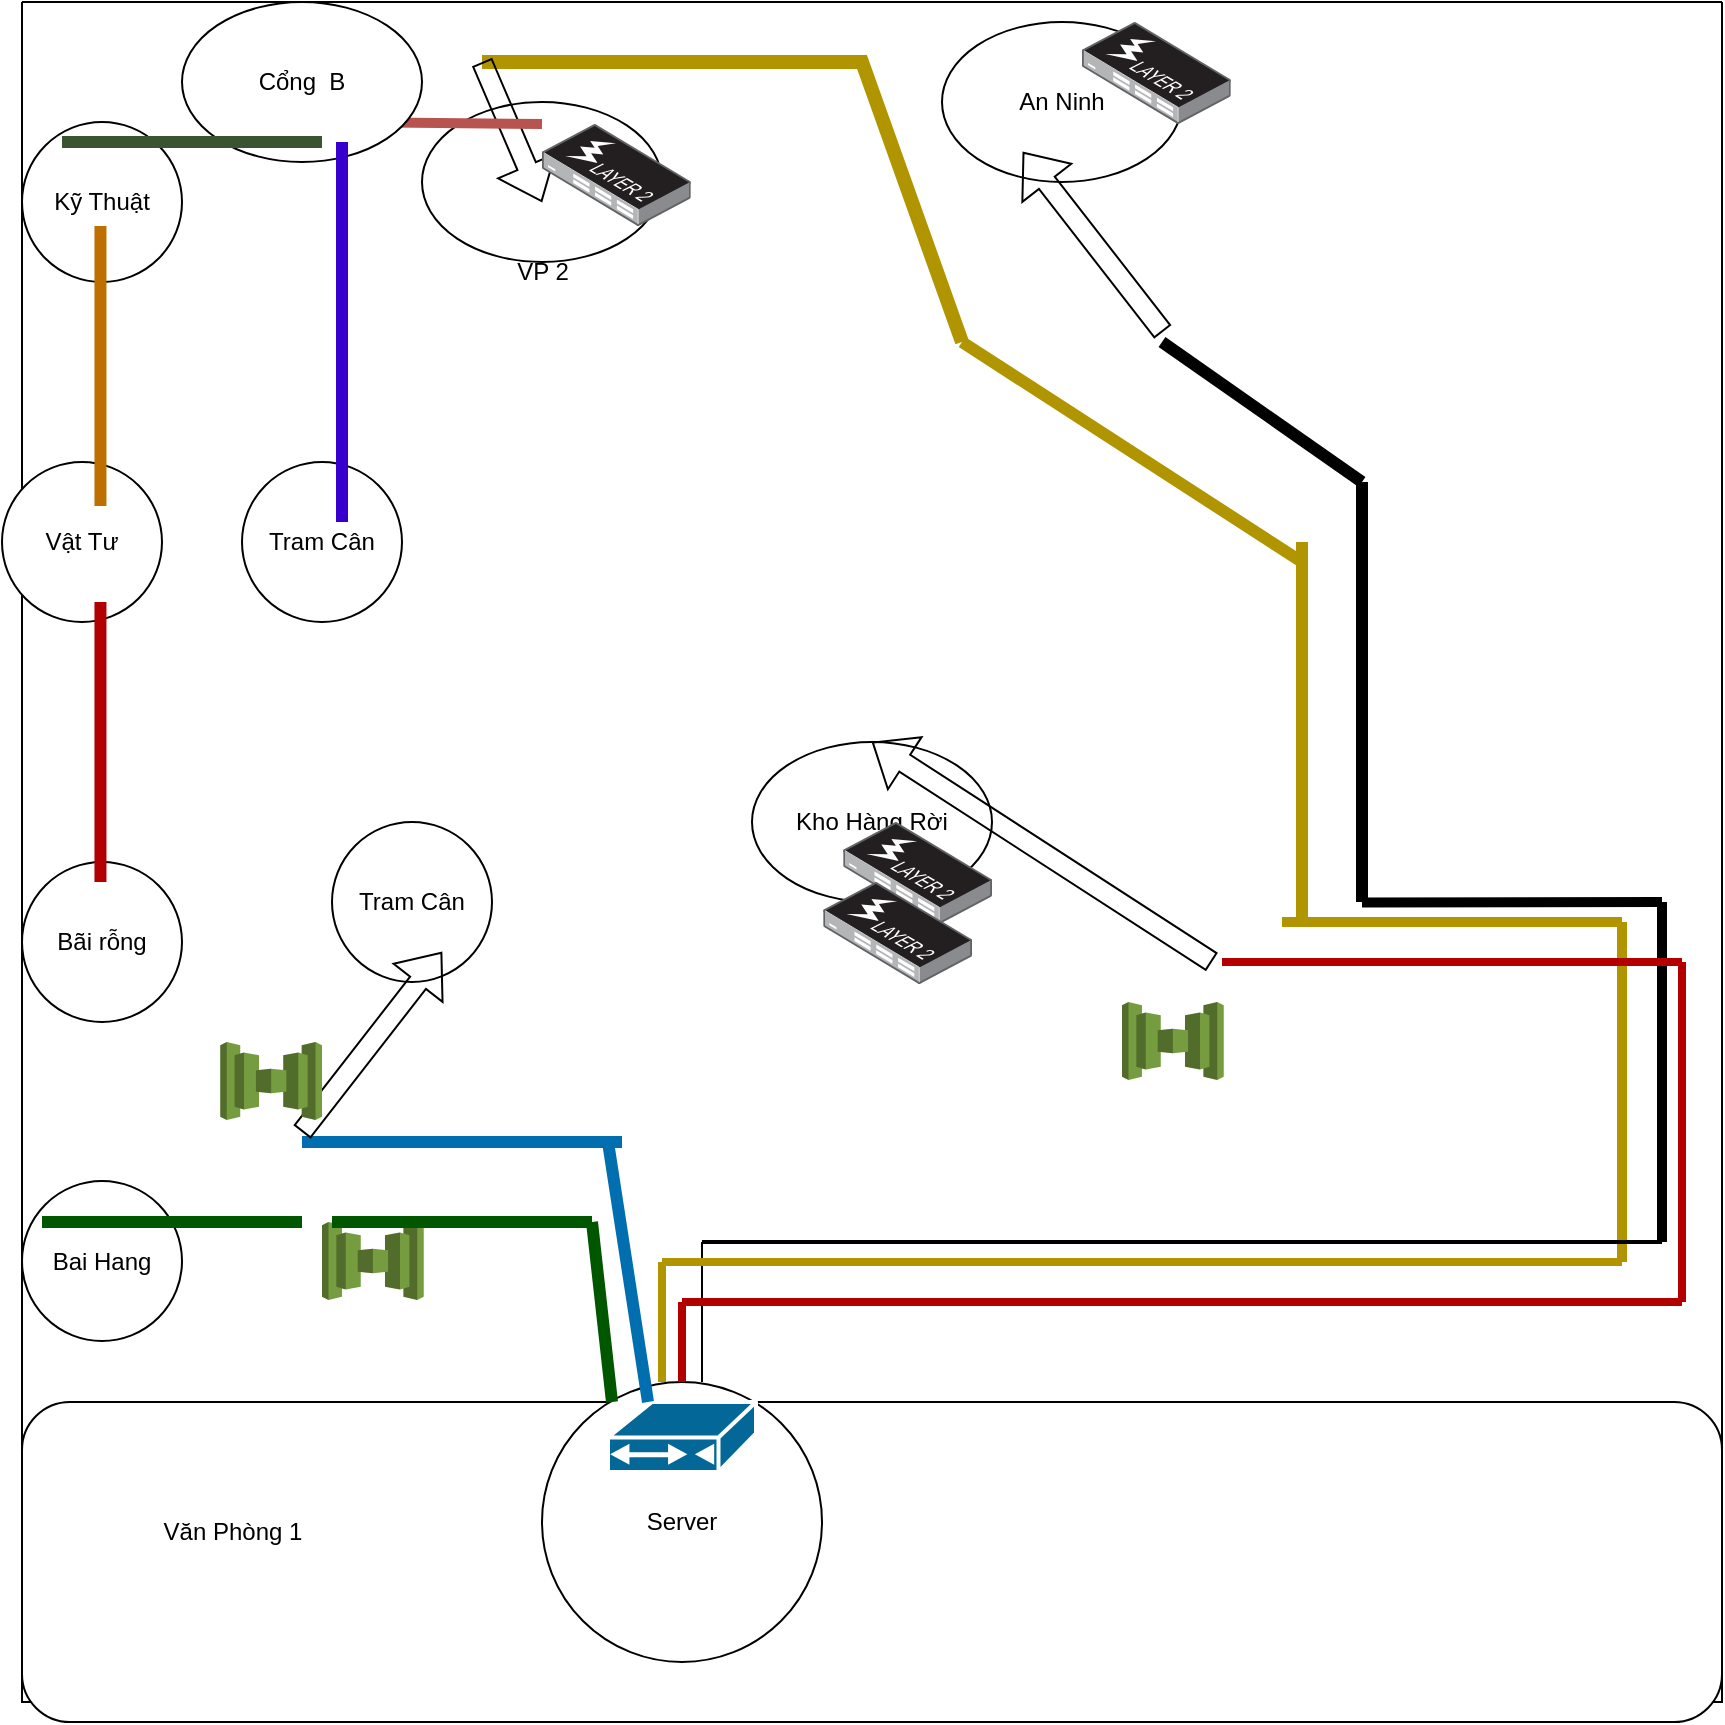 <mxfile version="22.1.11" type="github">
  <diagram name="Page-1" id="O-Mc9IpzTSZV31hoqgJX">
    <mxGraphModel dx="1222" dy="1105" grid="1" gridSize="10" guides="1" tooltips="1" connect="1" arrows="1" fold="1" page="1" pageScale="1" pageWidth="850" pageHeight="1100" math="0" shadow="0">
      <root>
        <mxCell id="0" />
        <mxCell id="1" parent="0" />
        <mxCell id="ijUQ5QHxTH0PN0Z5ZuHK-1" value="" style="swimlane;startSize=0;" vertex="1" parent="1">
          <mxGeometry x="40" y="30" width="850" height="850" as="geometry" />
        </mxCell>
        <mxCell id="ijUQ5QHxTH0PN0Z5ZuHK-3" value="" style="rounded=1;whiteSpace=wrap;html=1;" vertex="1" parent="ijUQ5QHxTH0PN0Z5ZuHK-1">
          <mxGeometry y="700" width="850" height="160" as="geometry" />
        </mxCell>
        <mxCell id="ijUQ5QHxTH0PN0Z5ZuHK-5" value="Văn Phòng 1" style="text;html=1;align=center;verticalAlign=middle;resizable=0;points=[];autosize=1;strokeColor=none;fillColor=none;" vertex="1" parent="ijUQ5QHxTH0PN0Z5ZuHK-1">
          <mxGeometry x="60" y="750" width="90" height="30" as="geometry" />
        </mxCell>
        <mxCell id="ijUQ5QHxTH0PN0Z5ZuHK-6" value="Server" style="ellipse;whiteSpace=wrap;html=1;aspect=fixed;" vertex="1" parent="ijUQ5QHxTH0PN0Z5ZuHK-1">
          <mxGeometry x="260" y="690" width="140" height="140" as="geometry" />
        </mxCell>
        <mxCell id="ijUQ5QHxTH0PN0Z5ZuHK-13" value="" style="shape=mxgraph.cisco.modems_and_phones.cable_modem;html=1;pointerEvents=1;dashed=0;fillColor=#036897;strokeColor=#ffffff;strokeWidth=2;verticalLabelPosition=bottom;verticalAlign=top;align=center;outlineConnect=0;" vertex="1" parent="ijUQ5QHxTH0PN0Z5ZuHK-1">
          <mxGeometry x="293" y="700" width="74" height="35" as="geometry" />
        </mxCell>
        <mxCell id="ijUQ5QHxTH0PN0Z5ZuHK-15" value="" style="endArrow=none;html=1;rounded=0;strokeWidth=4;fillColor=#e51400;strokeColor=#B20000;" edge="1" parent="ijUQ5QHxTH0PN0Z5ZuHK-1">
          <mxGeometry width="50" height="50" relative="1" as="geometry">
            <mxPoint x="329.999" y="690" as="sourcePoint" />
            <mxPoint x="330" y="650" as="targetPoint" />
          </mxGeometry>
        </mxCell>
        <mxCell id="ijUQ5QHxTH0PN0Z5ZuHK-17" value="" style="endArrow=none;html=1;rounded=0;" edge="1" parent="ijUQ5QHxTH0PN0Z5ZuHK-1">
          <mxGeometry width="50" height="50" relative="1" as="geometry">
            <mxPoint x="339.999" y="690" as="sourcePoint" />
            <mxPoint x="340" y="650" as="targetPoint" />
            <Array as="points">
              <mxPoint x="340" y="620" />
            </Array>
          </mxGeometry>
        </mxCell>
        <mxCell id="ijUQ5QHxTH0PN0Z5ZuHK-18" value="" style="endArrow=none;html=1;rounded=0;fillColor=#e3c800;strokeColor=#B09500;strokeWidth=4;" edge="1" parent="ijUQ5QHxTH0PN0Z5ZuHK-1">
          <mxGeometry width="50" height="50" relative="1" as="geometry">
            <mxPoint x="319.999" y="690" as="sourcePoint" />
            <mxPoint x="320" y="650" as="targetPoint" />
            <Array as="points">
              <mxPoint x="320" y="630" />
            </Array>
          </mxGeometry>
        </mxCell>
        <mxCell id="ijUQ5QHxTH0PN0Z5ZuHK-34" value="" style="endArrow=none;html=1;rounded=0;fillColor=#e3c800;strokeColor=#B09500;strokeWidth=4;" edge="1" parent="ijUQ5QHxTH0PN0Z5ZuHK-1">
          <mxGeometry width="50" height="50" relative="1" as="geometry">
            <mxPoint x="800" y="630" as="sourcePoint" />
            <mxPoint x="330" y="630" as="targetPoint" />
            <Array as="points">
              <mxPoint x="320" y="630" />
            </Array>
          </mxGeometry>
        </mxCell>
        <mxCell id="ijUQ5QHxTH0PN0Z5ZuHK-32" value="" style="endArrow=none;html=1;rounded=0;fillColor=#e51400;strokeColor=#B20000;strokeWidth=4;" edge="1" parent="ijUQ5QHxTH0PN0Z5ZuHK-1">
          <mxGeometry width="50" height="50" relative="1" as="geometry">
            <mxPoint x="830" y="650" as="sourcePoint" />
            <mxPoint x="340" y="650" as="targetPoint" />
            <Array as="points">
              <mxPoint x="330" y="650" />
            </Array>
          </mxGeometry>
        </mxCell>
        <mxCell id="ijUQ5QHxTH0PN0Z5ZuHK-36" value="" style="endArrow=none;html=1;rounded=0;fillColor=#e3c800;strokeColor=#B09500;strokeWidth=5;" edge="1" parent="ijUQ5QHxTH0PN0Z5ZuHK-1">
          <mxGeometry width="50" height="50" relative="1" as="geometry">
            <mxPoint x="800" y="630" as="sourcePoint" />
            <mxPoint x="800" y="460" as="targetPoint" />
          </mxGeometry>
        </mxCell>
        <mxCell id="ijUQ5QHxTH0PN0Z5ZuHK-37" value="" style="endArrow=none;html=1;rounded=0;strokeWidth=5;" edge="1" parent="ijUQ5QHxTH0PN0Z5ZuHK-1">
          <mxGeometry width="50" height="50" relative="1" as="geometry">
            <mxPoint x="820" y="620" as="sourcePoint" />
            <mxPoint x="820" y="450" as="targetPoint" />
          </mxGeometry>
        </mxCell>
        <mxCell id="ijUQ5QHxTH0PN0Z5ZuHK-38" value="" style="endArrow=none;html=1;rounded=0;fillColor=#e51400;strokeColor=#B20000;strokeWidth=4;" edge="1" parent="ijUQ5QHxTH0PN0Z5ZuHK-1">
          <mxGeometry width="50" height="50" relative="1" as="geometry">
            <mxPoint x="830" y="650" as="sourcePoint" />
            <mxPoint x="830" y="480" as="targetPoint" />
          </mxGeometry>
        </mxCell>
        <mxCell id="ijUQ5QHxTH0PN0Z5ZuHK-39" value="" style="endArrow=none;html=1;rounded=0;strokeWidth=2;" edge="1" parent="ijUQ5QHxTH0PN0Z5ZuHK-1">
          <mxGeometry width="50" height="50" relative="1" as="geometry">
            <mxPoint x="820" y="620" as="sourcePoint" />
            <mxPoint x="350" y="620" as="targetPoint" />
            <Array as="points">
              <mxPoint x="340" y="620" />
            </Array>
          </mxGeometry>
        </mxCell>
        <mxCell id="ijUQ5QHxTH0PN0Z5ZuHK-43" value="Kho Hàng Rời" style="ellipse;whiteSpace=wrap;html=1;" vertex="1" parent="ijUQ5QHxTH0PN0Z5ZuHK-1">
          <mxGeometry x="365" y="370" width="120" height="80" as="geometry" />
        </mxCell>
        <mxCell id="ijUQ5QHxTH0PN0Z5ZuHK-33" value="" style="endArrow=none;html=1;rounded=0;strokeWidth=5;" edge="1" parent="ijUQ5QHxTH0PN0Z5ZuHK-1">
          <mxGeometry width="50" height="50" relative="1" as="geometry">
            <mxPoint x="820" y="450" as="sourcePoint" />
            <mxPoint x="680" y="450.23" as="targetPoint" />
            <Array as="points">
              <mxPoint x="670" y="450.23" />
            </Array>
          </mxGeometry>
        </mxCell>
        <mxCell id="ijUQ5QHxTH0PN0Z5ZuHK-44" value="" style="shape=flexArrow;endArrow=classic;html=1;rounded=0;" edge="1" parent="ijUQ5QHxTH0PN0Z5ZuHK-1">
          <mxGeometry width="50" height="50" relative="1" as="geometry">
            <mxPoint x="595" y="480" as="sourcePoint" />
            <mxPoint x="425" y="370" as="targetPoint" />
          </mxGeometry>
        </mxCell>
        <mxCell id="ijUQ5QHxTH0PN0Z5ZuHK-46" value="" style="endArrow=none;html=1;rounded=0;fillColor=#e3c800;strokeColor=#B09500;strokeWidth=6;" edge="1" parent="ijUQ5QHxTH0PN0Z5ZuHK-1">
          <mxGeometry width="50" height="50" relative="1" as="geometry">
            <mxPoint x="640" y="460" as="sourcePoint" />
            <mxPoint x="640" y="270" as="targetPoint" />
          </mxGeometry>
        </mxCell>
        <mxCell id="ijUQ5QHxTH0PN0Z5ZuHK-47" value="" style="endArrow=none;html=1;rounded=0;strokeWidth=6;" edge="1" parent="ijUQ5QHxTH0PN0Z5ZuHK-1">
          <mxGeometry width="50" height="50" relative="1" as="geometry">
            <mxPoint x="670" y="450" as="sourcePoint" />
            <mxPoint x="670" y="240" as="targetPoint" />
          </mxGeometry>
        </mxCell>
        <mxCell id="ijUQ5QHxTH0PN0Z5ZuHK-50" value="" style="endArrow=none;html=1;rounded=0;strokeWidth=6;" edge="1" parent="ijUQ5QHxTH0PN0Z5ZuHK-1">
          <mxGeometry width="50" height="50" relative="1" as="geometry">
            <mxPoint x="570" y="170" as="sourcePoint" />
            <mxPoint x="670" y="240" as="targetPoint" />
          </mxGeometry>
        </mxCell>
        <mxCell id="ijUQ5QHxTH0PN0Z5ZuHK-48" value="" style="endArrow=none;html=1;rounded=0;strokeWidth=6;fillColor=#e3c800;strokeColor=#B09500;" edge="1" parent="ijUQ5QHxTH0PN0Z5ZuHK-1">
          <mxGeometry width="50" height="50" relative="1" as="geometry">
            <mxPoint x="470" y="170" as="sourcePoint" />
            <mxPoint x="640" y="280" as="targetPoint" />
          </mxGeometry>
        </mxCell>
        <mxCell id="ijUQ5QHxTH0PN0Z5ZuHK-53" value="" style="outlineConnect=0;dashed=0;verticalLabelPosition=bottom;verticalAlign=top;align=center;html=1;shape=mxgraph.aws3.connect;fillColor=#759C3E;gradientColor=none;" vertex="1" parent="ijUQ5QHxTH0PN0Z5ZuHK-1">
          <mxGeometry x="150" y="610" width="50.87" height="39" as="geometry" />
        </mxCell>
        <mxCell id="ijUQ5QHxTH0PN0Z5ZuHK-63" value="An Ninh" style="ellipse;whiteSpace=wrap;html=1;" vertex="1" parent="ijUQ5QHxTH0PN0Z5ZuHK-1">
          <mxGeometry x="460" y="10" width="120" height="80" as="geometry" />
        </mxCell>
        <mxCell id="ijUQ5QHxTH0PN0Z5ZuHK-64" value="" style="endArrow=none;html=1;rounded=0;fillColor=#e3c800;strokeColor=#B09500;strokeWidth=7;" edge="1" parent="ijUQ5QHxTH0PN0Z5ZuHK-1">
          <mxGeometry width="50" height="50" relative="1" as="geometry">
            <mxPoint x="230" y="30" as="sourcePoint" />
            <mxPoint x="470" y="170" as="targetPoint" />
            <Array as="points">
              <mxPoint x="420" y="30" />
            </Array>
          </mxGeometry>
        </mxCell>
        <mxCell id="ijUQ5QHxTH0PN0Z5ZuHK-65" value="" style="shape=flexArrow;endArrow=classic;html=1;rounded=0;" edge="1" parent="ijUQ5QHxTH0PN0Z5ZuHK-1">
          <mxGeometry width="50" height="50" relative="1" as="geometry">
            <mxPoint x="570.44" y="165" as="sourcePoint" />
            <mxPoint x="500.44" y="75" as="targetPoint" />
          </mxGeometry>
        </mxCell>
        <mxCell id="ijUQ5QHxTH0PN0Z5ZuHK-66" value="" style="ellipse;whiteSpace=wrap;html=1;" vertex="1" parent="ijUQ5QHxTH0PN0Z5ZuHK-1">
          <mxGeometry x="200" y="50" width="120" height="80" as="geometry" />
        </mxCell>
        <mxCell id="ijUQ5QHxTH0PN0Z5ZuHK-67" value="" style="shape=flexArrow;endArrow=classic;html=1;rounded=0;" edge="1" parent="ijUQ5QHxTH0PN0Z5ZuHK-1">
          <mxGeometry width="50" height="50" relative="1" as="geometry">
            <mxPoint x="230" y="30" as="sourcePoint" />
            <mxPoint x="260" y="100" as="targetPoint" />
          </mxGeometry>
        </mxCell>
        <mxCell id="ijUQ5QHxTH0PN0Z5ZuHK-68" value="" style="endArrow=none;html=1;rounded=0;fillColor=#f8cecc;gradientColor=#ea6b66;strokeColor=#b85450;strokeWidth=5;" edge="1" parent="ijUQ5QHxTH0PN0Z5ZuHK-1">
          <mxGeometry width="50" height="50" relative="1" as="geometry">
            <mxPoint x="160" y="60" as="sourcePoint" />
            <mxPoint x="260" y="61" as="targetPoint" />
          </mxGeometry>
        </mxCell>
        <mxCell id="ijUQ5QHxTH0PN0Z5ZuHK-70" value="Cổng&amp;nbsp; B" style="ellipse;whiteSpace=wrap;html=1;" vertex="1" parent="ijUQ5QHxTH0PN0Z5ZuHK-1">
          <mxGeometry x="80" width="120" height="80" as="geometry" />
        </mxCell>
        <mxCell id="ijUQ5QHxTH0PN0Z5ZuHK-40" value="" style="endArrow=none;html=1;rounded=0;fillColor=#e51400;strokeColor=#B20000;strokeWidth=4;" edge="1" parent="ijUQ5QHxTH0PN0Z5ZuHK-1">
          <mxGeometry width="50" height="50" relative="1" as="geometry">
            <mxPoint x="830" y="480" as="sourcePoint" />
            <mxPoint x="610" y="480" as="targetPoint" />
            <Array as="points">
              <mxPoint x="600" y="480" />
            </Array>
          </mxGeometry>
        </mxCell>
        <mxCell id="ijUQ5QHxTH0PN0Z5ZuHK-41" value="" style="endArrow=none;html=1;rounded=0;strokeWidth=5;fillColor=#e3c800;strokeColor=#B09500;" edge="1" parent="ijUQ5QHxTH0PN0Z5ZuHK-1">
          <mxGeometry width="50" height="50" relative="1" as="geometry">
            <mxPoint x="800" y="460" as="sourcePoint" />
            <mxPoint x="670" y="460" as="targetPoint" />
            <Array as="points">
              <mxPoint x="630" y="460" />
              <mxPoint x="710" y="460" />
            </Array>
          </mxGeometry>
        </mxCell>
        <mxCell id="ijUQ5QHxTH0PN0Z5ZuHK-74" value="" style="image;points=[];aspect=fixed;html=1;align=center;shadow=0;dashed=0;image=img/lib/allied_telesis/switch/Switch_24_port_L2_POE.svg;" vertex="1" parent="ijUQ5QHxTH0PN0Z5ZuHK-1">
          <mxGeometry x="410.6" y="410" width="74.4" height="51" as="geometry" />
        </mxCell>
        <mxCell id="ijUQ5QHxTH0PN0Z5ZuHK-75" value="" style="image;points=[];aspect=fixed;html=1;align=center;shadow=0;dashed=0;image=img/lib/allied_telesis/switch/Switch_24_port_L2_POE.svg;" vertex="1" parent="ijUQ5QHxTH0PN0Z5ZuHK-1">
          <mxGeometry x="530" y="10" width="74.4" height="51" as="geometry" />
        </mxCell>
        <mxCell id="ijUQ5QHxTH0PN0Z5ZuHK-76" value="" style="image;points=[];aspect=fixed;html=1;align=center;shadow=0;dashed=0;image=img/lib/allied_telesis/switch/Switch_24_port_L2_POE.svg;" vertex="1" parent="ijUQ5QHxTH0PN0Z5ZuHK-1">
          <mxGeometry x="260" y="61" width="74.4" height="51" as="geometry" />
        </mxCell>
        <mxCell id="ijUQ5QHxTH0PN0Z5ZuHK-79" value="VP 2" style="text;html=1;align=center;verticalAlign=middle;resizable=0;points=[];autosize=1;strokeColor=none;fillColor=none;" vertex="1" parent="ijUQ5QHxTH0PN0Z5ZuHK-1">
          <mxGeometry x="235" y="120" width="50" height="30" as="geometry" />
        </mxCell>
        <mxCell id="ijUQ5QHxTH0PN0Z5ZuHK-80" value="Tram Cân" style="ellipse;whiteSpace=wrap;html=1;aspect=fixed;" vertex="1" parent="ijUQ5QHxTH0PN0Z5ZuHK-1">
          <mxGeometry x="110" y="230" width="80" height="80" as="geometry" />
        </mxCell>
        <mxCell id="ijUQ5QHxTH0PN0Z5ZuHK-81" value="" style="endArrow=none;html=1;rounded=0;fillColor=#6a00ff;strokeColor=#3700CC;strokeWidth=6;" edge="1" parent="ijUQ5QHxTH0PN0Z5ZuHK-1">
          <mxGeometry width="50" height="50" relative="1" as="geometry">
            <mxPoint x="160" y="260" as="sourcePoint" />
            <mxPoint x="160" y="70" as="targetPoint" />
          </mxGeometry>
        </mxCell>
        <mxCell id="ijUQ5QHxTH0PN0Z5ZuHK-82" value="Tram Cân" style="ellipse;whiteSpace=wrap;html=1;aspect=fixed;" vertex="1" parent="ijUQ5QHxTH0PN0Z5ZuHK-1">
          <mxGeometry x="155" y="410" width="80" height="80" as="geometry" />
        </mxCell>
        <mxCell id="ijUQ5QHxTH0PN0Z5ZuHK-83" value="" style="endArrow=none;html=1;rounded=0;fillColor=#008a00;strokeColor=#005700;strokeWidth=6;" edge="1" parent="ijUQ5QHxTH0PN0Z5ZuHK-1">
          <mxGeometry width="50" height="50" relative="1" as="geometry">
            <mxPoint x="295" y="700" as="sourcePoint" />
            <mxPoint x="285" y="610" as="targetPoint" />
          </mxGeometry>
        </mxCell>
        <mxCell id="ijUQ5QHxTH0PN0Z5ZuHK-84" value="" style="endArrow=none;html=1;rounded=0;fillColor=#008a00;strokeColor=#005700;strokeWidth=6;" edge="1" parent="ijUQ5QHxTH0PN0Z5ZuHK-1">
          <mxGeometry width="50" height="50" relative="1" as="geometry">
            <mxPoint x="285" y="610" as="sourcePoint" />
            <mxPoint x="155" y="610" as="targetPoint" />
          </mxGeometry>
        </mxCell>
        <mxCell id="ijUQ5QHxTH0PN0Z5ZuHK-85" value="" style="endArrow=none;html=1;rounded=0;fillColor=#1ba1e2;strokeColor=#006EAF;strokeWidth=6;" edge="1" parent="ijUQ5QHxTH0PN0Z5ZuHK-1">
          <mxGeometry width="50" height="50" relative="1" as="geometry">
            <mxPoint x="313" y="700" as="sourcePoint" />
            <mxPoint x="293" y="570" as="targetPoint" />
          </mxGeometry>
        </mxCell>
        <mxCell id="ijUQ5QHxTH0PN0Z5ZuHK-86" value="" style="endArrow=none;html=1;rounded=0;fillColor=#1ba1e2;strokeColor=#006EAF;strokeWidth=6;" edge="1" parent="ijUQ5QHxTH0PN0Z5ZuHK-1">
          <mxGeometry width="50" height="50" relative="1" as="geometry">
            <mxPoint x="300" y="570" as="sourcePoint" />
            <mxPoint x="140" y="570" as="targetPoint" />
          </mxGeometry>
        </mxCell>
        <mxCell id="ijUQ5QHxTH0PN0Z5ZuHK-87" value="" style="shape=flexArrow;endArrow=classic;html=1;rounded=0;" edge="1" parent="ijUQ5QHxTH0PN0Z5ZuHK-1">
          <mxGeometry width="50" height="50" relative="1" as="geometry">
            <mxPoint x="140" y="565" as="sourcePoint" />
            <mxPoint x="210" y="475" as="targetPoint" />
          </mxGeometry>
        </mxCell>
        <mxCell id="ijUQ5QHxTH0PN0Z5ZuHK-89" value="" style="outlineConnect=0;dashed=0;verticalLabelPosition=bottom;verticalAlign=top;align=center;html=1;shape=mxgraph.aws3.connect;fillColor=#759C3E;gradientColor=none;" vertex="1" parent="ijUQ5QHxTH0PN0Z5ZuHK-1">
          <mxGeometry x="99.13" y="520" width="50.87" height="39" as="geometry" />
        </mxCell>
        <mxCell id="ijUQ5QHxTH0PN0Z5ZuHK-91" value="Bai Hang" style="ellipse;whiteSpace=wrap;html=1;aspect=fixed;" vertex="1" parent="ijUQ5QHxTH0PN0Z5ZuHK-1">
          <mxGeometry y="589.5" width="80" height="80" as="geometry" />
        </mxCell>
        <mxCell id="ijUQ5QHxTH0PN0Z5ZuHK-92" value="" style="endArrow=none;html=1;rounded=0;fillColor=#008a00;strokeColor=#005700;strokeWidth=6;" edge="1" parent="ijUQ5QHxTH0PN0Z5ZuHK-1">
          <mxGeometry width="50" height="50" relative="1" as="geometry">
            <mxPoint x="140" y="610" as="sourcePoint" />
            <mxPoint x="10" y="610" as="targetPoint" />
          </mxGeometry>
        </mxCell>
        <mxCell id="ijUQ5QHxTH0PN0Z5ZuHK-94" value="Kỹ Thuật" style="ellipse;whiteSpace=wrap;html=1;aspect=fixed;" vertex="1" parent="ijUQ5QHxTH0PN0Z5ZuHK-1">
          <mxGeometry y="60" width="80" height="80" as="geometry" />
        </mxCell>
        <mxCell id="ijUQ5QHxTH0PN0Z5ZuHK-95" value="" style="endArrow=none;html=1;rounded=0;fillColor=#6d8764;strokeColor=#3A5431;strokeWidth=6;" edge="1" parent="ijUQ5QHxTH0PN0Z5ZuHK-1">
          <mxGeometry width="50" height="50" relative="1" as="geometry">
            <mxPoint x="150" y="70" as="sourcePoint" />
            <mxPoint x="20" y="70" as="targetPoint" />
          </mxGeometry>
        </mxCell>
        <mxCell id="ijUQ5QHxTH0PN0Z5ZuHK-97" value="Vật Tư" style="ellipse;whiteSpace=wrap;html=1;aspect=fixed;" vertex="1" parent="ijUQ5QHxTH0PN0Z5ZuHK-1">
          <mxGeometry x="-10" y="230" width="80" height="80" as="geometry" />
        </mxCell>
        <mxCell id="ijUQ5QHxTH0PN0Z5ZuHK-99" value="" style="endArrow=none;html=1;rounded=0;fillColor=#f0a30a;strokeColor=#BD7000;strokeWidth=6;" edge="1" parent="ijUQ5QHxTH0PN0Z5ZuHK-1">
          <mxGeometry width="50" height="50" relative="1" as="geometry">
            <mxPoint x="39.23" y="252" as="sourcePoint" />
            <mxPoint x="39.23" y="112" as="targetPoint" />
          </mxGeometry>
        </mxCell>
        <mxCell id="ijUQ5QHxTH0PN0Z5ZuHK-100" value="Bãi rỗng" style="ellipse;whiteSpace=wrap;html=1;aspect=fixed;" vertex="1" parent="ijUQ5QHxTH0PN0Z5ZuHK-1">
          <mxGeometry y="430" width="80" height="80" as="geometry" />
        </mxCell>
        <mxCell id="ijUQ5QHxTH0PN0Z5ZuHK-101" value="" style="endArrow=none;html=1;rounded=0;fillColor=#e51400;strokeColor=#B20000;strokeWidth=6;" edge="1" parent="ijUQ5QHxTH0PN0Z5ZuHK-1">
          <mxGeometry width="50" height="50" relative="1" as="geometry">
            <mxPoint x="39.23" y="440" as="sourcePoint" />
            <mxPoint x="39.23" y="300" as="targetPoint" />
          </mxGeometry>
        </mxCell>
        <mxCell id="ijUQ5QHxTH0PN0Z5ZuHK-77" value="" style="image;points=[];aspect=fixed;html=1;align=center;shadow=0;dashed=0;image=img/lib/allied_telesis/switch/Switch_24_port_L2_POE.svg;" vertex="1" parent="1">
          <mxGeometry x="440.6" y="470" width="74.4" height="51" as="geometry" />
        </mxCell>
        <mxCell id="ijUQ5QHxTH0PN0Z5ZuHK-88" value="" style="outlineConnect=0;dashed=0;verticalLabelPosition=bottom;verticalAlign=top;align=center;html=1;shape=mxgraph.aws3.connect;fillColor=#759C3E;gradientColor=none;" vertex="1" parent="1">
          <mxGeometry x="590" y="530" width="50.87" height="39" as="geometry" />
        </mxCell>
      </root>
    </mxGraphModel>
  </diagram>
</mxfile>

